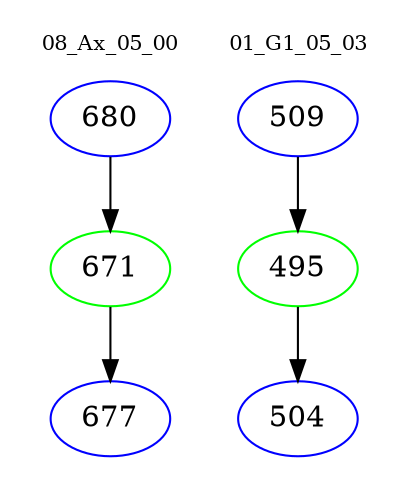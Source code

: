 digraph{
subgraph cluster_0 {
color = white
label = "08_Ax_05_00";
fontsize=10;
T0_680 [label="680", color="blue"]
T0_680 -> T0_671 [color="black"]
T0_671 [label="671", color="green"]
T0_671 -> T0_677 [color="black"]
T0_677 [label="677", color="blue"]
}
subgraph cluster_1 {
color = white
label = "01_G1_05_03";
fontsize=10;
T1_509 [label="509", color="blue"]
T1_509 -> T1_495 [color="black"]
T1_495 [label="495", color="green"]
T1_495 -> T1_504 [color="black"]
T1_504 [label="504", color="blue"]
}
}
